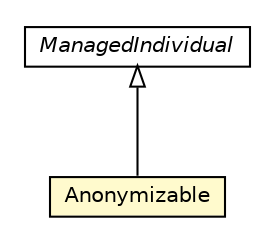 #!/usr/local/bin/dot
#
# Class diagram 
# Generated by UMLGraph version R5_6-24-gf6e263 (http://www.umlgraph.org/)
#

digraph G {
	edge [fontname="Helvetica",fontsize=10,labelfontname="Helvetica",labelfontsize=10];
	node [fontname="Helvetica",fontsize=10,shape=plaintext];
	nodesep=0.25;
	ranksep=0.5;
	// org.universAAL.middleware.owl.ManagedIndividual
	c2205874 [label=<<table title="org.universAAL.middleware.owl.ManagedIndividual" border="0" cellborder="1" cellspacing="0" cellpadding="2" port="p" href="../../middleware/owl/ManagedIndividual.html">
		<tr><td><table border="0" cellspacing="0" cellpadding="1">
<tr><td align="center" balign="center"><font face="Helvetica-Oblique"> ManagedIndividual </font></td></tr>
		</table></td></tr>
		</table>>, URL="../../middleware/owl/ManagedIndividual.html", fontname="Helvetica", fontcolor="black", fontsize=10.0];
	// org.universAAL.ontology.security.Anonymizable
	c2206946 [label=<<table title="org.universAAL.ontology.security.Anonymizable" border="0" cellborder="1" cellspacing="0" cellpadding="2" port="p" bgcolor="lemonChiffon" href="./Anonymizable.html">
		<tr><td><table border="0" cellspacing="0" cellpadding="1">
<tr><td align="center" balign="center"> Anonymizable </td></tr>
		</table></td></tr>
		</table>>, URL="./Anonymizable.html", fontname="Helvetica", fontcolor="black", fontsize=10.0];
	//org.universAAL.ontology.security.Anonymizable extends org.universAAL.middleware.owl.ManagedIndividual
	c2205874:p -> c2206946:p [dir=back,arrowtail=empty];
}

